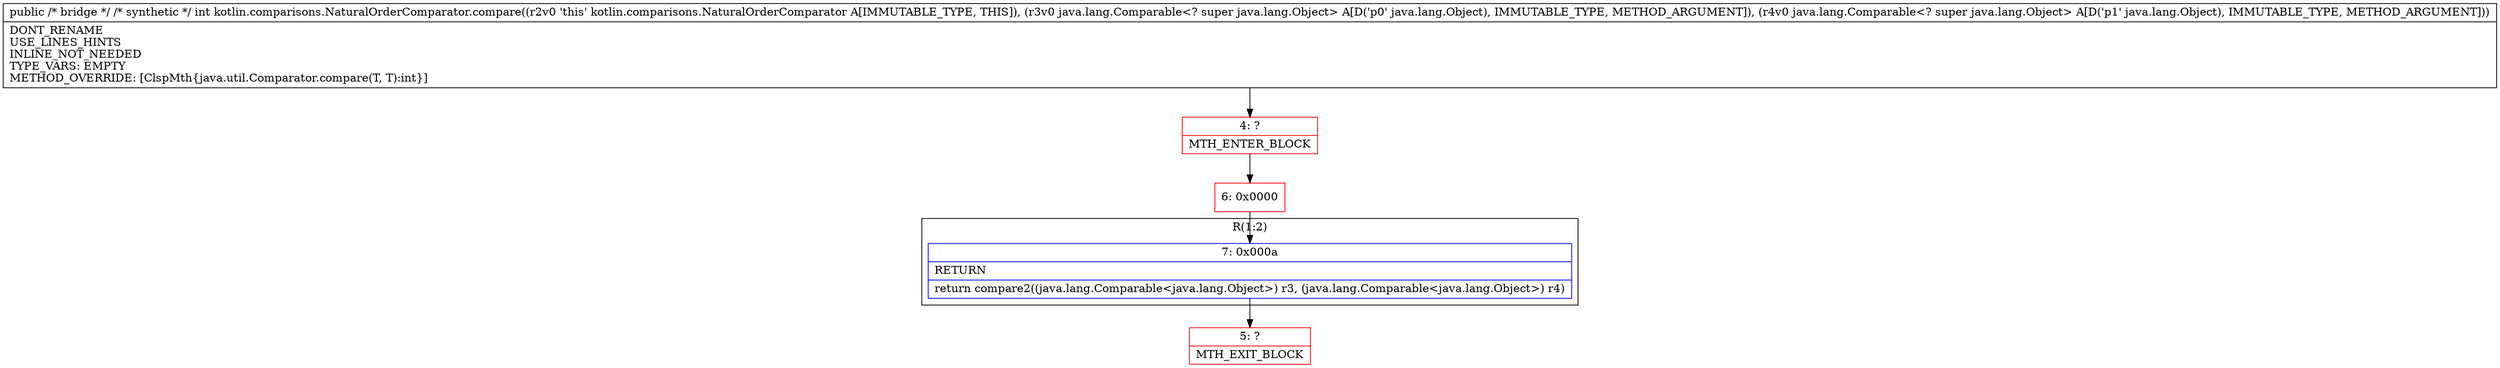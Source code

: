 digraph "CFG forkotlin.comparisons.NaturalOrderComparator.compare(Ljava\/lang\/Object;Ljava\/lang\/Object;)I" {
subgraph cluster_Region_1212077364 {
label = "R(1:2)";
node [shape=record,color=blue];
Node_7 [shape=record,label="{7\:\ 0x000a|RETURN\l|return compare2((java.lang.Comparable\<java.lang.Object\>) r3, (java.lang.Comparable\<java.lang.Object\>) r4)\l}"];
}
Node_4 [shape=record,color=red,label="{4\:\ ?|MTH_ENTER_BLOCK\l}"];
Node_6 [shape=record,color=red,label="{6\:\ 0x0000}"];
Node_5 [shape=record,color=red,label="{5\:\ ?|MTH_EXIT_BLOCK\l}"];
MethodNode[shape=record,label="{public \/* bridge *\/ \/* synthetic *\/ int kotlin.comparisons.NaturalOrderComparator.compare((r2v0 'this' kotlin.comparisons.NaturalOrderComparator A[IMMUTABLE_TYPE, THIS]), (r3v0 java.lang.Comparable\<? super java.lang.Object\> A[D('p0' java.lang.Object), IMMUTABLE_TYPE, METHOD_ARGUMENT]), (r4v0 java.lang.Comparable\<? super java.lang.Object\> A[D('p1' java.lang.Object), IMMUTABLE_TYPE, METHOD_ARGUMENT]))  | DONT_RENAME\lUSE_LINES_HINTS\lINLINE_NOT_NEEDED\lTYPE_VARS: EMPTY\lMETHOD_OVERRIDE: [ClspMth\{java.util.Comparator.compare(T, T):int\}]\l}"];
MethodNode -> Node_4;Node_7 -> Node_5;
Node_4 -> Node_6;
Node_6 -> Node_7;
}


